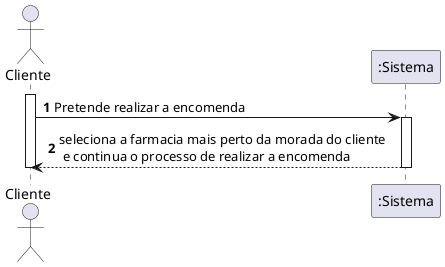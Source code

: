 @startuml
autonumber
actor "Cliente" as UNR

activate UNR
UNR -> ":Sistema" : Pretende realizar a encomenda
activate ":Sistema"

":Sistema" --> UNR : seleciona a farmacia mais perto da morada do cliente \n e continua o processo de realizar a encomenda
deactivate ":Sistema"

deactivate UNR

@enduml